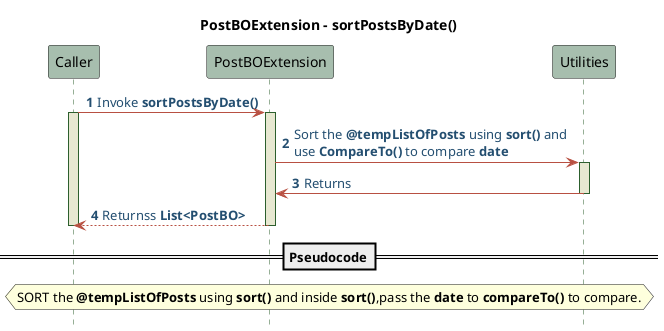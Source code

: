 @startuml PostBO-Sequence-Pseudo

!define POSITIVERESPONSE 90EE90
!define NEGATIVEERESPONSE EFBBBB
!define NUETRALRESPONSE F2DC79

skinparam sequence{
    ParticipantBackgroundColor #A7BEAE
    LifeLineBackgroundColor #E7E8D1
    LifeLineBorderColor #2C5F2D
    ActorBackgroundColor #FC766AFF
    ActorBorderColor #FC766AFF
    ArrowColor #B85042
    ArrowFontColor #234E70
}

title   **PostBOExtension - sortPostsByDate()**
autonumber 1
hide footbox
Caller -> PostBOExtension : Invoke **sortPostsByDate()**
activate Caller
activate PostBOExtension
PostBOExtension -> Utilities : Sort the **@tempListOfPosts** using **sort()** and\nuse **CompareTo()** to compare **date**
activate Utilities
Utilities -> PostBOExtension : Returns
deactivate Utilities
PostBOExtension --> Caller : Returnss **List<PostBO>**
deactivate PostBOExtension
deactivate Caller

==Pseudocode==
hnote across
 SORT the **@tempListOfPosts** using **sort()** and inside **sort()**,pass the **date** to **compareTo()** to compare.
end note
 @enduml